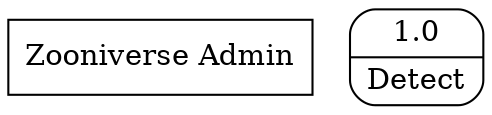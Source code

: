 digraph dfd2{ 
node[shape=record]
200 [label="Zooniverse Admin" shape=box];
201 [label="{<f0> 1.0|<f1> Detect }" shape=Mrecord];
}